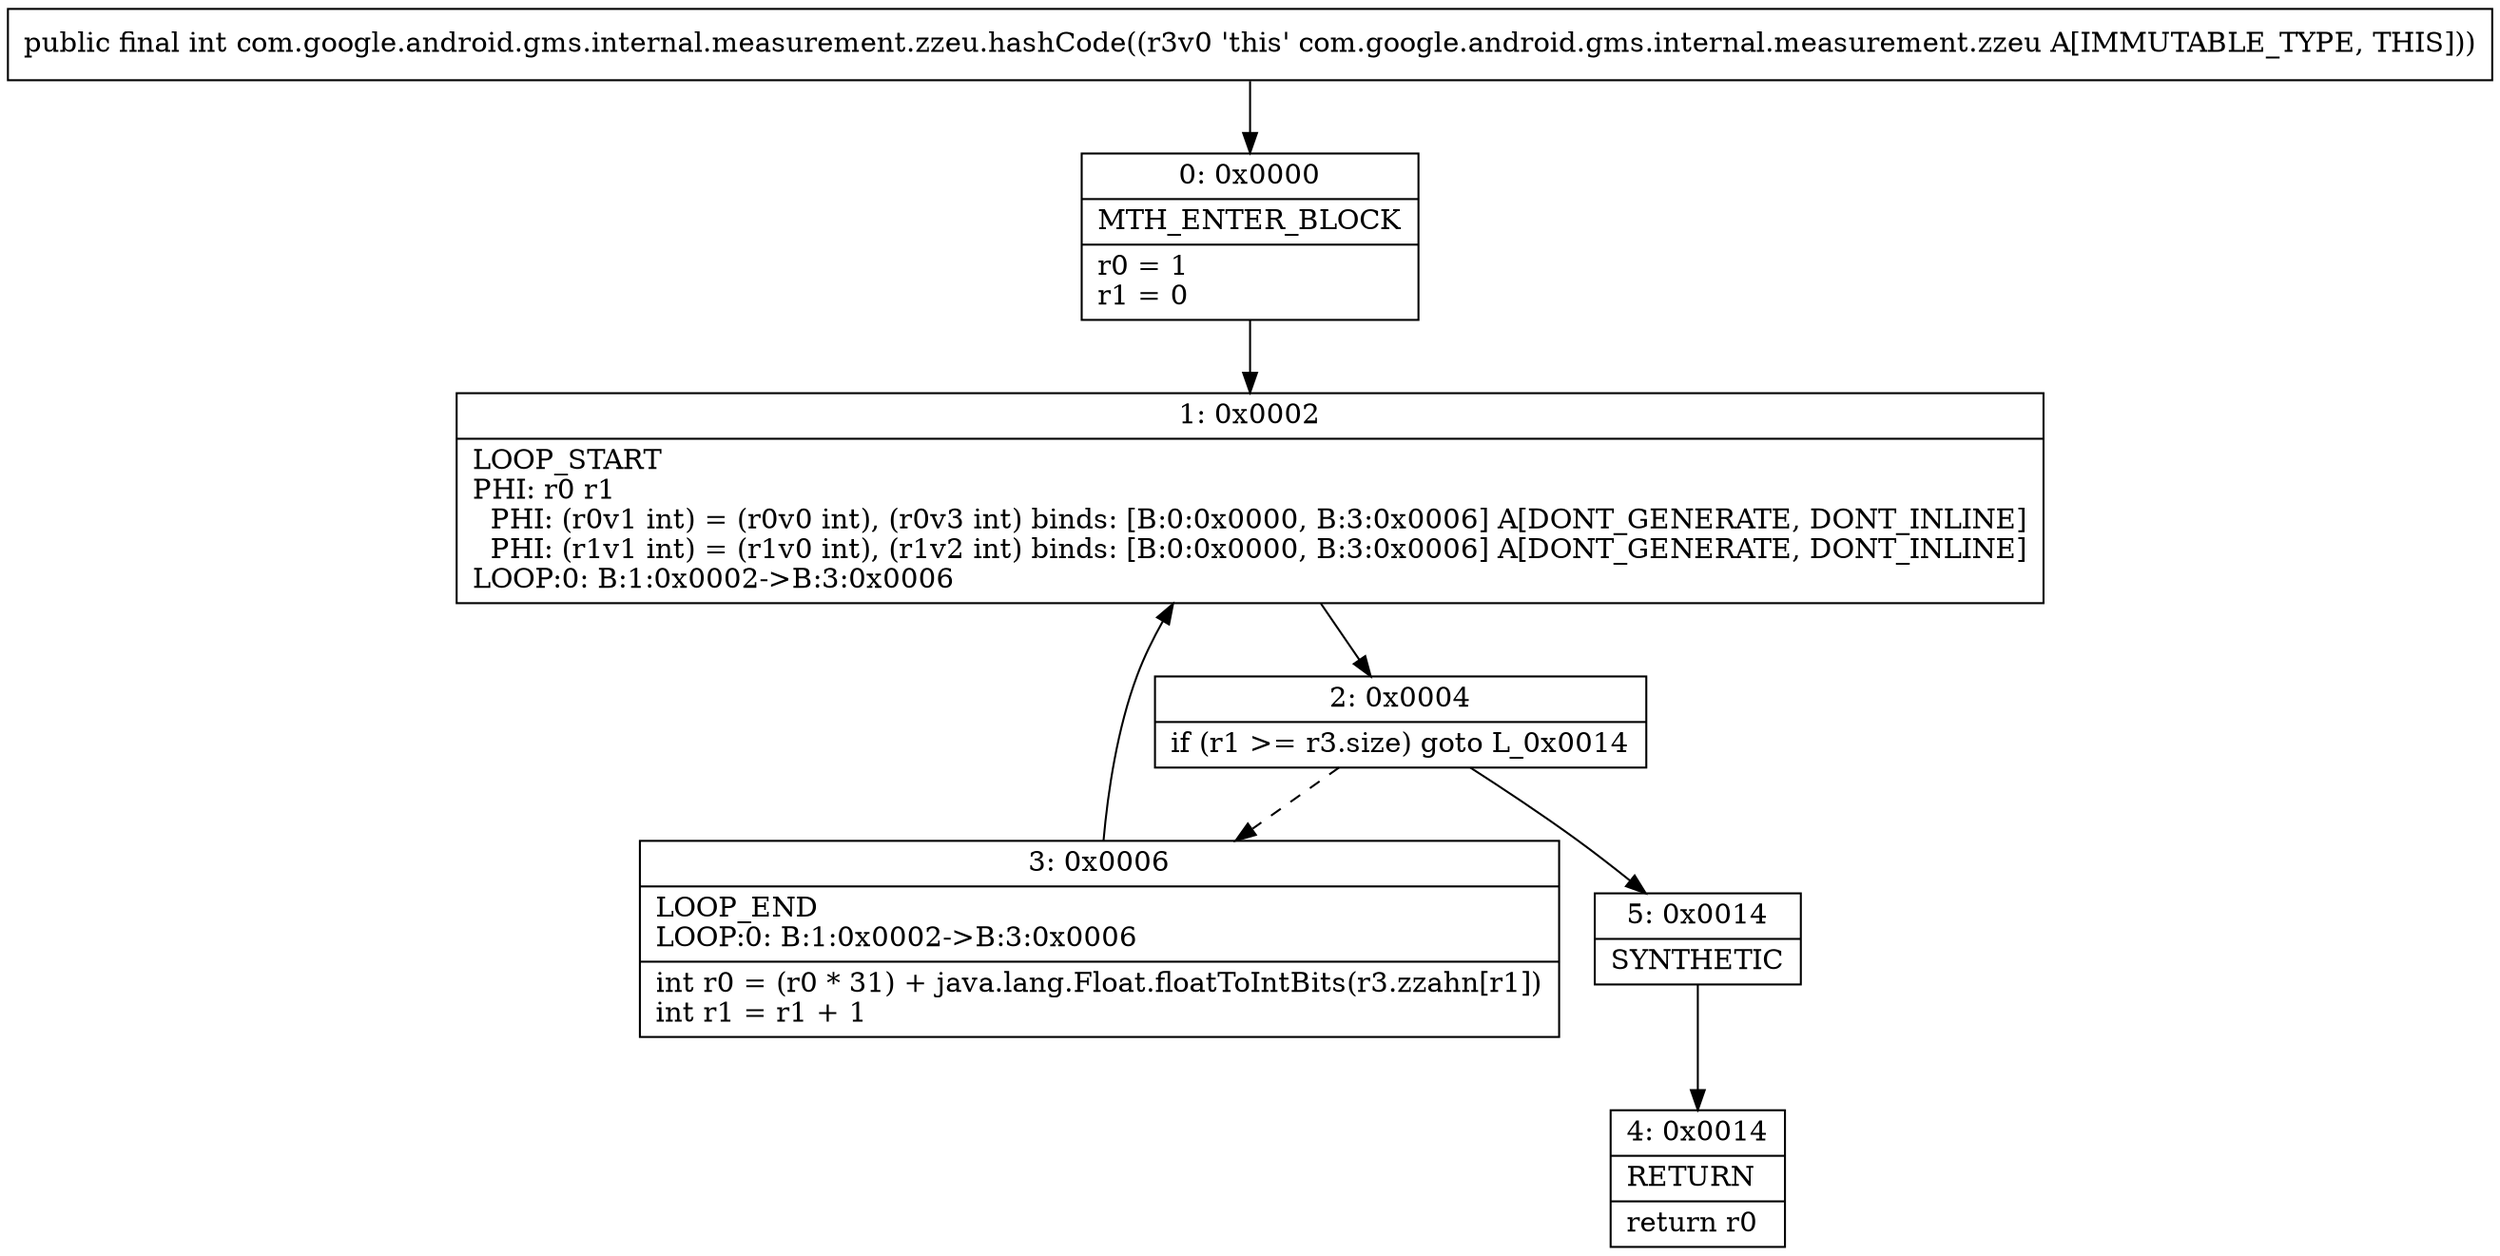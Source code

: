 digraph "CFG forcom.google.android.gms.internal.measurement.zzeu.hashCode()I" {
Node_0 [shape=record,label="{0\:\ 0x0000|MTH_ENTER_BLOCK\l|r0 = 1\lr1 = 0\l}"];
Node_1 [shape=record,label="{1\:\ 0x0002|LOOP_START\lPHI: r0 r1 \l  PHI: (r0v1 int) = (r0v0 int), (r0v3 int) binds: [B:0:0x0000, B:3:0x0006] A[DONT_GENERATE, DONT_INLINE]\l  PHI: (r1v1 int) = (r1v0 int), (r1v2 int) binds: [B:0:0x0000, B:3:0x0006] A[DONT_GENERATE, DONT_INLINE]\lLOOP:0: B:1:0x0002\-\>B:3:0x0006\l}"];
Node_2 [shape=record,label="{2\:\ 0x0004|if (r1 \>= r3.size) goto L_0x0014\l}"];
Node_3 [shape=record,label="{3\:\ 0x0006|LOOP_END\lLOOP:0: B:1:0x0002\-\>B:3:0x0006\l|int r0 = (r0 * 31) + java.lang.Float.floatToIntBits(r3.zzahn[r1])\lint r1 = r1 + 1\l}"];
Node_4 [shape=record,label="{4\:\ 0x0014|RETURN\l|return r0\l}"];
Node_5 [shape=record,label="{5\:\ 0x0014|SYNTHETIC\l}"];
MethodNode[shape=record,label="{public final int com.google.android.gms.internal.measurement.zzeu.hashCode((r3v0 'this' com.google.android.gms.internal.measurement.zzeu A[IMMUTABLE_TYPE, THIS])) }"];
MethodNode -> Node_0;
Node_0 -> Node_1;
Node_1 -> Node_2;
Node_2 -> Node_3[style=dashed];
Node_2 -> Node_5;
Node_3 -> Node_1;
Node_5 -> Node_4;
}

